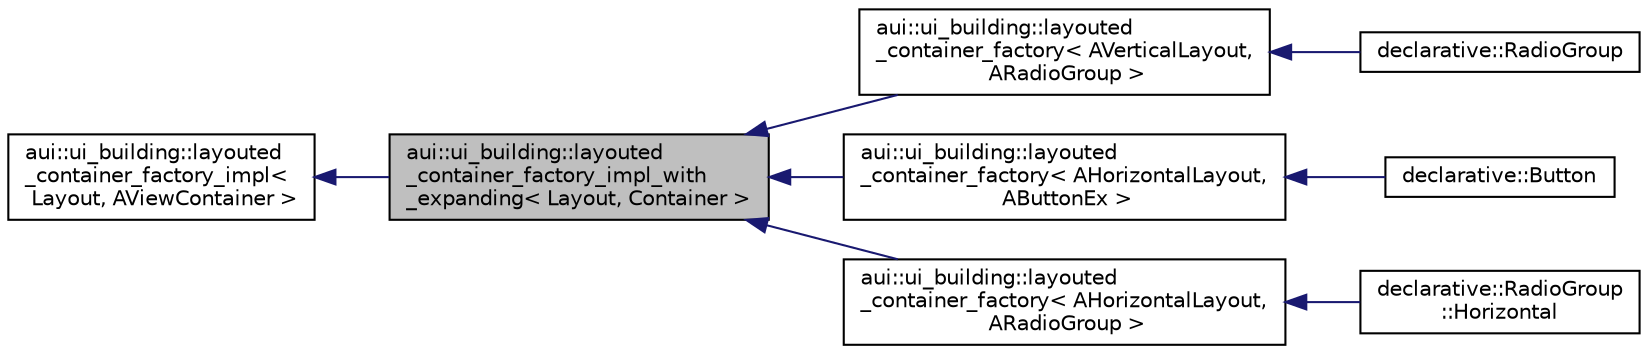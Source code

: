 digraph "aui::ui_building::layouted_container_factory_impl_with_expanding&lt; Layout, Container &gt;"
{
 // LATEX_PDF_SIZE
  edge [fontname="Helvetica",fontsize="10",labelfontname="Helvetica",labelfontsize="10"];
  node [fontname="Helvetica",fontsize="10",shape=record];
  rankdir="LR";
  Node1 [label="aui::ui_building::layouted\l_container_factory_impl_with\l_expanding\< Layout, Container \>",height=0.2,width=0.4,color="black", fillcolor="grey75", style="filled", fontcolor="black",tooltip=" "];
  Node2 -> Node1 [dir="back",color="midnightblue",fontsize="10",style="solid",fontname="Helvetica"];
  Node2 [label="aui::ui_building::layouted\l_container_factory_impl\<\l Layout, AViewContainer \>",height=0.2,width=0.4,color="black", fillcolor="white", style="filled",URL="$structaui_1_1ui__building_1_1layouted__container__factory__impl.html",tooltip=" "];
  Node1 -> Node3 [dir="back",color="midnightblue",fontsize="10",style="solid",fontname="Helvetica"];
  Node3 [label="aui::ui_building::layouted\l_container_factory\< AVerticalLayout,\l ARadioGroup \>",height=0.2,width=0.4,color="black", fillcolor="white", style="filled",URL="$structaui_1_1ui__building_1_1layouted__container__factory.html",tooltip=" "];
  Node3 -> Node4 [dir="back",color="midnightblue",fontsize="10",style="solid",fontname="Helvetica"];
  Node4 [label="declarative::RadioGroup",height=0.2,width=0.4,color="black", fillcolor="white", style="filled",URL="$structdeclarative_1_1RadioGroup.html",tooltip=" "];
  Node1 -> Node5 [dir="back",color="midnightblue",fontsize="10",style="solid",fontname="Helvetica"];
  Node5 [label="aui::ui_building::layouted\l_container_factory\< AHorizontalLayout,\l AButtonEx \>",height=0.2,width=0.4,color="black", fillcolor="white", style="filled",URL="$structaui_1_1ui__building_1_1layouted__container__factory.html",tooltip=" "];
  Node5 -> Node6 [dir="back",color="midnightblue",fontsize="10",style="solid",fontname="Helvetica"];
  Node6 [label="declarative::Button",height=0.2,width=0.4,color="black", fillcolor="white", style="filled",URL="$structdeclarative_1_1Button.html",tooltip=" "];
  Node1 -> Node7 [dir="back",color="midnightblue",fontsize="10",style="solid",fontname="Helvetica"];
  Node7 [label="aui::ui_building::layouted\l_container_factory\< AHorizontalLayout,\l ARadioGroup \>",height=0.2,width=0.4,color="black", fillcolor="white", style="filled",URL="$structaui_1_1ui__building_1_1layouted__container__factory.html",tooltip=" "];
  Node7 -> Node8 [dir="back",color="midnightblue",fontsize="10",style="solid",fontname="Helvetica"];
  Node8 [label="declarative::RadioGroup\l::Horizontal",height=0.2,width=0.4,color="black", fillcolor="white", style="filled",URL="$structdeclarative_1_1RadioGroup_1_1Horizontal.html",tooltip=" "];
}
